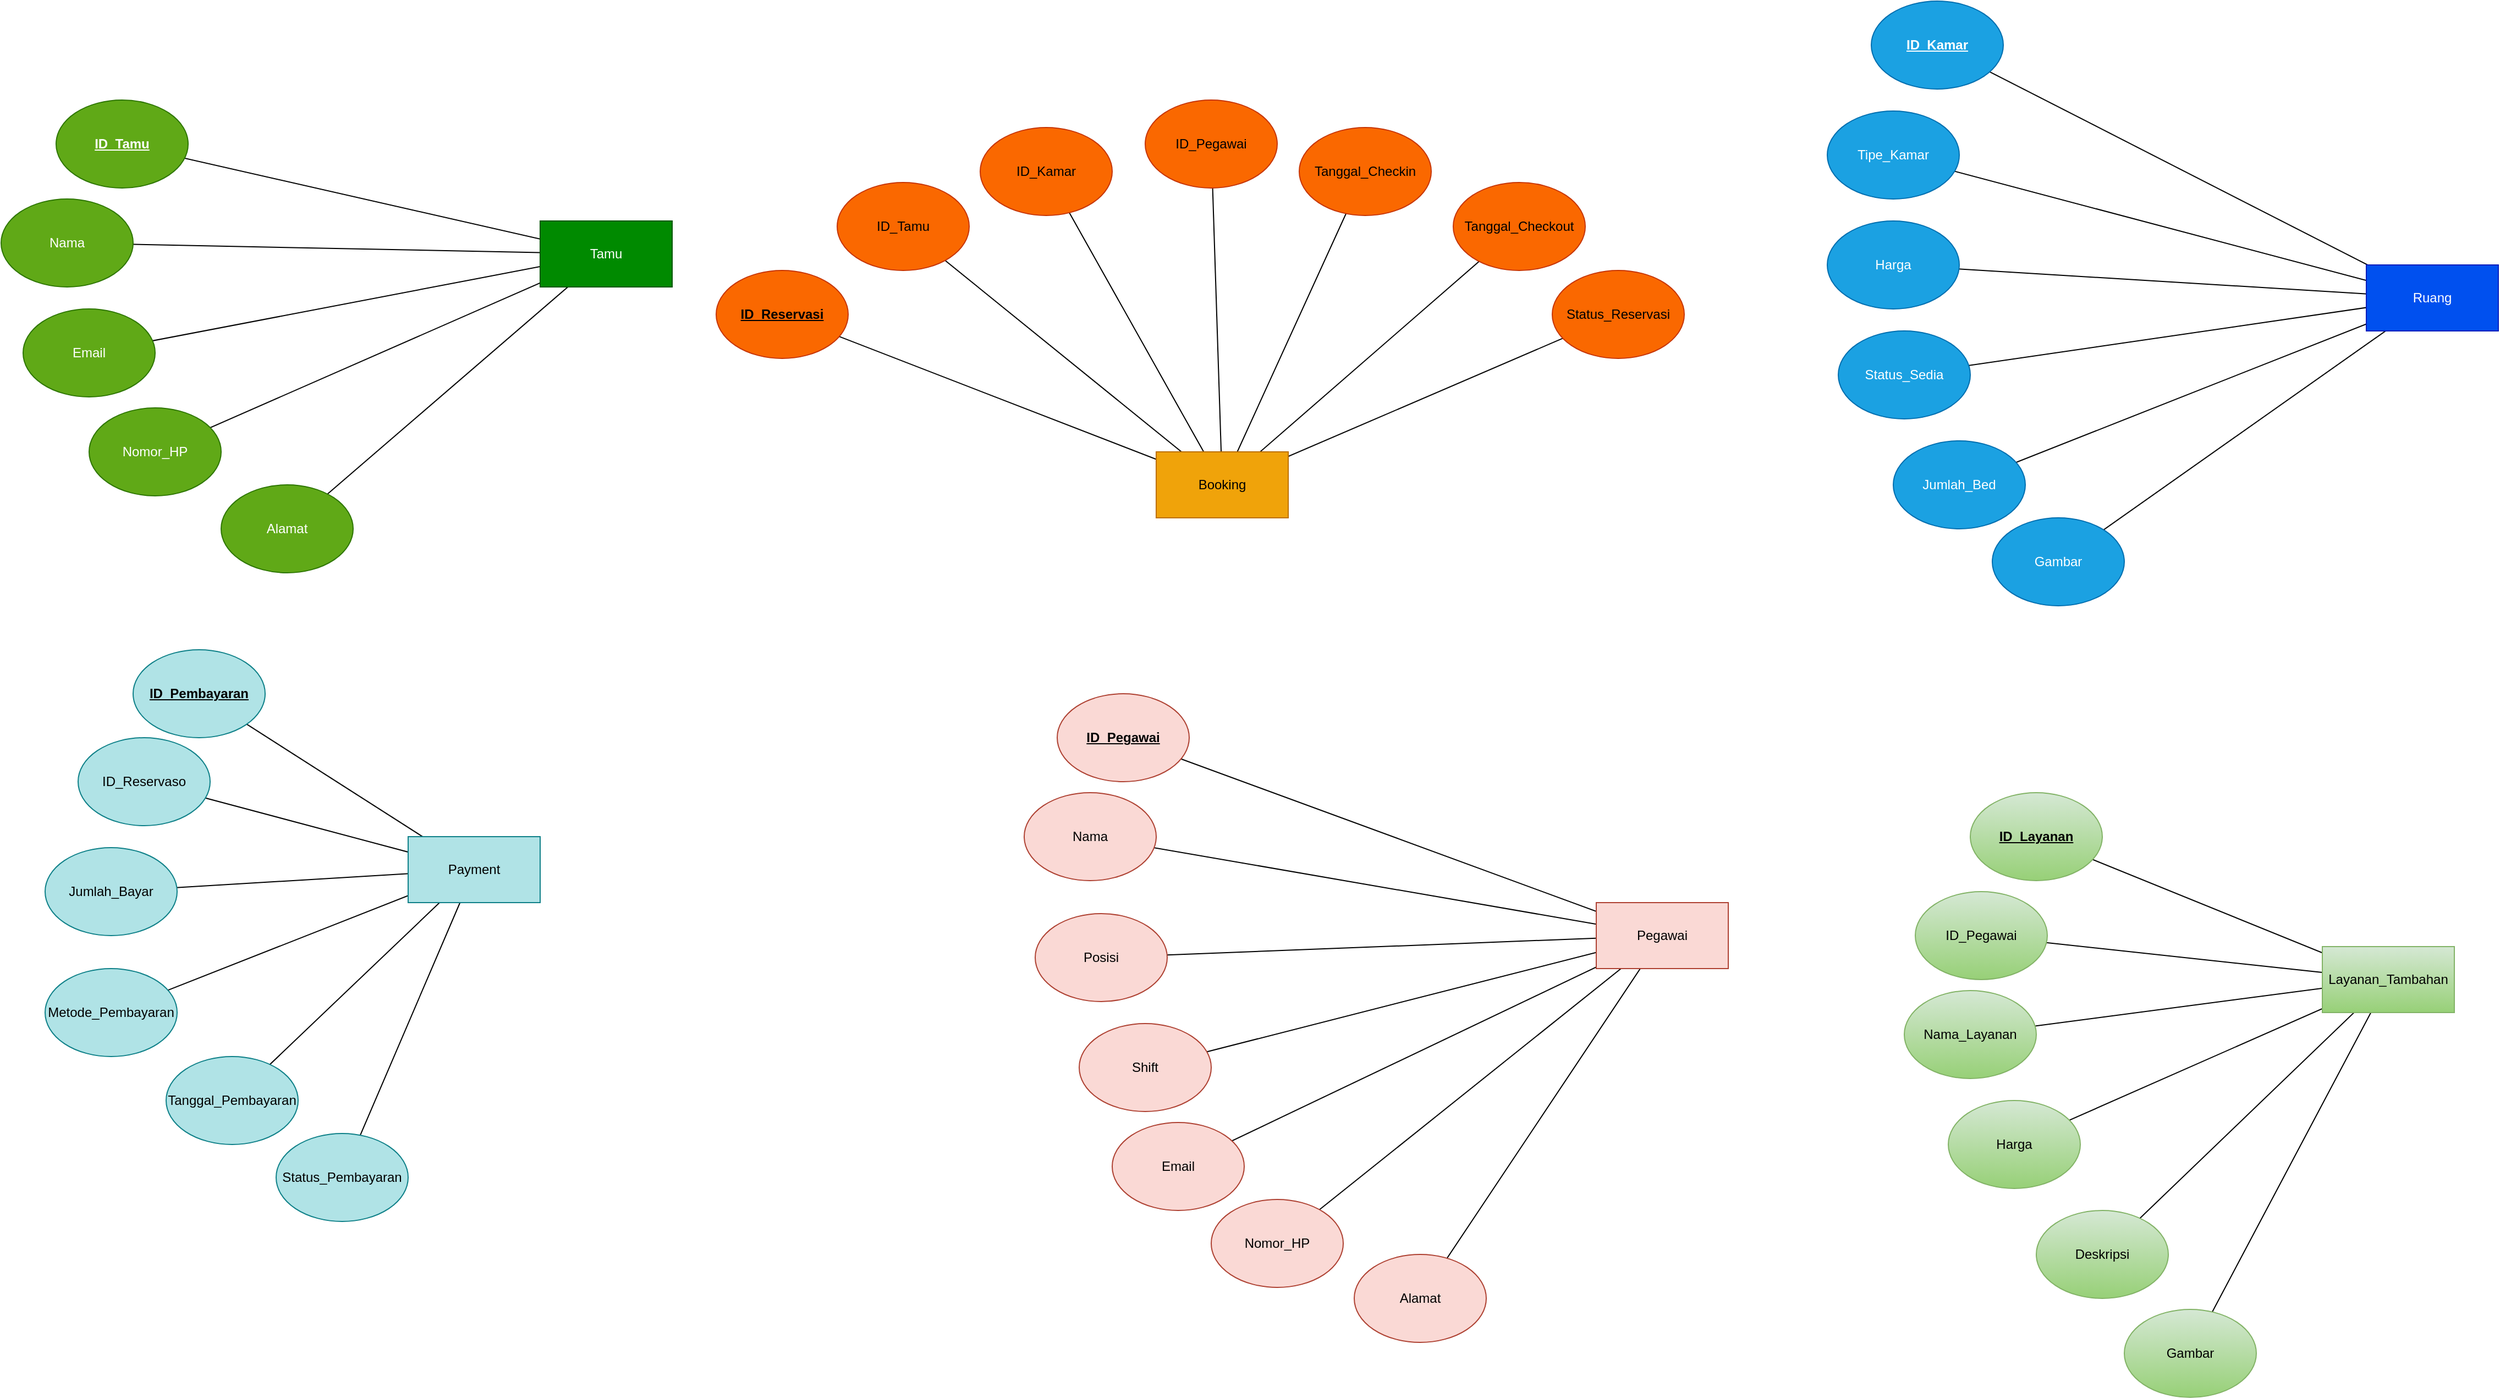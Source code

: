 <mxfile version="26.2.13">
  <diagram name="Page-1" id="5b6cXbMIFhht2GzxUnYm">
    <mxGraphModel dx="1916" dy="1746" grid="1" gridSize="10" guides="1" tooltips="1" connect="1" arrows="1" fold="1" page="1" pageScale="1" pageWidth="850" pageHeight="1100" math="0" shadow="0">
      <root>
        <mxCell id="0" />
        <mxCell id="1" parent="0" />
        <mxCell id="e2a9GpqA6ZSLNUHN16Bm-6" value="" style="endArrow=none;html=1;rounded=0;entryX=0.5;entryY=0.5;entryDx=0;entryDy=0;entryPerimeter=0;exitX=0.5;exitY=0.5;exitDx=0;exitDy=0;exitPerimeter=0;" edge="1" parent="1" source="p-pOgN2rcpTyZTC6pipD-15" target="e2a9GpqA6ZSLNUHN16Bm-5">
          <mxGeometry width="50" height="50" relative="1" as="geometry">
            <mxPoint x="1550" y="790" as="sourcePoint" />
            <mxPoint x="1600" y="740" as="targetPoint" />
          </mxGeometry>
        </mxCell>
        <mxCell id="e2a9GpqA6ZSLNUHN16Bm-2" value="" style="endArrow=none;html=1;rounded=0;entryX=0.5;entryY=0.5;entryDx=0;entryDy=0;entryPerimeter=0;exitX=0.5;exitY=0.5;exitDx=0;exitDy=0;exitPerimeter=0;" edge="1" parent="1" source="p-pOgN2rcpTyZTC6pipD-13" target="e2a9GpqA6ZSLNUHN16Bm-1">
          <mxGeometry width="50" height="50" relative="1" as="geometry">
            <mxPoint x="850" y="90" as="sourcePoint" />
            <mxPoint x="900" y="40" as="targetPoint" />
          </mxGeometry>
        </mxCell>
        <mxCell id="p-pOgN2rcpTyZTC6pipD-81" value="" style="endArrow=none;html=1;rounded=0;exitX=0.5;exitY=0.5;exitDx=0;exitDy=0;exitPerimeter=0;entryX=0.5;entryY=0.5;entryDx=0;entryDy=0;entryPerimeter=0;" parent="1" source="p-pOgN2rcpTyZTC6pipD-80" target="p-pOgN2rcpTyZTC6pipD-15" edge="1">
          <mxGeometry width="50" height="50" relative="1" as="geometry">
            <mxPoint x="1530" y="860" as="sourcePoint" />
            <mxPoint x="1580" y="810" as="targetPoint" />
          </mxGeometry>
        </mxCell>
        <mxCell id="p-pOgN2rcpTyZTC6pipD-82" value="" style="endArrow=none;html=1;rounded=0;entryX=0.5;entryY=0.5;entryDx=0;entryDy=0;entryPerimeter=0;exitX=0.5;exitY=0.5;exitDx=0;exitDy=0;exitPerimeter=0;" parent="1" source="p-pOgN2rcpTyZTC6pipD-15" target="p-pOgN2rcpTyZTC6pipD-79" edge="1">
          <mxGeometry width="50" height="50" relative="1" as="geometry">
            <mxPoint x="1530" y="860" as="sourcePoint" />
            <mxPoint x="1580" y="810" as="targetPoint" />
          </mxGeometry>
        </mxCell>
        <mxCell id="p-pOgN2rcpTyZTC6pipD-83" value="" style="endArrow=none;html=1;rounded=0;entryX=0.5;entryY=0.5;entryDx=0;entryDy=0;entryPerimeter=0;exitX=0.5;exitY=0.5;exitDx=0;exitDy=0;exitPerimeter=0;" parent="1" source="p-pOgN2rcpTyZTC6pipD-15" target="p-pOgN2rcpTyZTC6pipD-78" edge="1">
          <mxGeometry width="50" height="50" relative="1" as="geometry">
            <mxPoint x="1530" y="860" as="sourcePoint" />
            <mxPoint x="1580" y="810" as="targetPoint" />
          </mxGeometry>
        </mxCell>
        <mxCell id="p-pOgN2rcpTyZTC6pipD-84" value="" style="endArrow=none;html=1;rounded=0;entryX=0.5;entryY=0.5;entryDx=0;entryDy=0;entryPerimeter=0;exitX=0.5;exitY=0.5;exitDx=0;exitDy=0;exitPerimeter=0;" parent="1" source="p-pOgN2rcpTyZTC6pipD-15" target="p-pOgN2rcpTyZTC6pipD-77" edge="1">
          <mxGeometry width="50" height="50" relative="1" as="geometry">
            <mxPoint x="1530" y="860" as="sourcePoint" />
            <mxPoint x="1580" y="810" as="targetPoint" />
          </mxGeometry>
        </mxCell>
        <mxCell id="p-pOgN2rcpTyZTC6pipD-85" value="" style="endArrow=none;html=1;rounded=0;entryX=0.5;entryY=0.5;entryDx=0;entryDy=0;entryPerimeter=0;exitX=0.5;exitY=0.5;exitDx=0;exitDy=0;exitPerimeter=0;" parent="1" source="p-pOgN2rcpTyZTC6pipD-15" target="p-pOgN2rcpTyZTC6pipD-76" edge="1">
          <mxGeometry width="50" height="50" relative="1" as="geometry">
            <mxPoint x="1530" y="860" as="sourcePoint" />
            <mxPoint x="1580" y="810" as="targetPoint" />
          </mxGeometry>
        </mxCell>
        <mxCell id="p-pOgN2rcpTyZTC6pipD-69" value="" style="endArrow=none;html=1;rounded=0;exitX=0.5;exitY=0.5;exitDx=0;exitDy=0;exitPerimeter=0;entryX=0.5;entryY=0.5;entryDx=0;entryDy=0;entryPerimeter=0;" parent="1" source="p-pOgN2rcpTyZTC6pipD-68" target="p-pOgN2rcpTyZTC6pipD-60" edge="1">
          <mxGeometry width="50" height="50" relative="1" as="geometry">
            <mxPoint x="880" y="730" as="sourcePoint" />
            <mxPoint x="930" y="680" as="targetPoint" />
          </mxGeometry>
        </mxCell>
        <mxCell id="p-pOgN2rcpTyZTC6pipD-70" value="" style="endArrow=none;html=1;rounded=0;entryX=0.5;entryY=0.5;entryDx=0;entryDy=0;entryPerimeter=0;exitX=0.5;exitY=0.5;exitDx=0;exitDy=0;exitPerimeter=0;" parent="1" source="p-pOgN2rcpTyZTC6pipD-67" target="p-pOgN2rcpTyZTC6pipD-60" edge="1">
          <mxGeometry width="50" height="50" relative="1" as="geometry">
            <mxPoint x="880" y="730" as="sourcePoint" />
            <mxPoint x="930" y="680" as="targetPoint" />
          </mxGeometry>
        </mxCell>
        <mxCell id="p-pOgN2rcpTyZTC6pipD-71" value="" style="endArrow=none;html=1;rounded=0;exitX=0.5;exitY=0.5;exitDx=0;exitDy=0;exitPerimeter=0;entryX=0.5;entryY=0.5;entryDx=0;entryDy=0;entryPerimeter=0;" parent="1" source="p-pOgN2rcpTyZTC6pipD-66" target="p-pOgN2rcpTyZTC6pipD-60" edge="1">
          <mxGeometry width="50" height="50" relative="1" as="geometry">
            <mxPoint x="880" y="730" as="sourcePoint" />
            <mxPoint x="930" y="680" as="targetPoint" />
          </mxGeometry>
        </mxCell>
        <mxCell id="p-pOgN2rcpTyZTC6pipD-72" value="" style="endArrow=none;html=1;rounded=0;entryX=0.5;entryY=0.5;entryDx=0;entryDy=0;entryPerimeter=0;exitX=0.5;exitY=0.5;exitDx=0;exitDy=0;exitPerimeter=0;" parent="1" source="p-pOgN2rcpTyZTC6pipD-65" target="p-pOgN2rcpTyZTC6pipD-60" edge="1">
          <mxGeometry width="50" height="50" relative="1" as="geometry">
            <mxPoint x="880" y="730" as="sourcePoint" />
            <mxPoint x="930" y="680" as="targetPoint" />
          </mxGeometry>
        </mxCell>
        <mxCell id="p-pOgN2rcpTyZTC6pipD-73" value="" style="endArrow=none;html=1;rounded=0;entryX=0.5;entryY=0.5;entryDx=0;entryDy=0;entryPerimeter=0;exitX=0.5;exitY=0.5;exitDx=0;exitDy=0;exitPerimeter=0;" parent="1" source="p-pOgN2rcpTyZTC6pipD-64" target="p-pOgN2rcpTyZTC6pipD-60" edge="1">
          <mxGeometry width="50" height="50" relative="1" as="geometry">
            <mxPoint x="880" y="730" as="sourcePoint" />
            <mxPoint x="930" y="680" as="targetPoint" />
          </mxGeometry>
        </mxCell>
        <mxCell id="p-pOgN2rcpTyZTC6pipD-74" value="" style="endArrow=none;html=1;rounded=0;entryX=0.5;entryY=0.5;entryDx=0;entryDy=0;entryPerimeter=0;exitX=0.5;exitY=0.5;exitDx=0;exitDy=0;exitPerimeter=0;" parent="1" source="p-pOgN2rcpTyZTC6pipD-63" target="p-pOgN2rcpTyZTC6pipD-60" edge="1">
          <mxGeometry width="50" height="50" relative="1" as="geometry">
            <mxPoint x="880" y="730" as="sourcePoint" />
            <mxPoint x="930" y="680" as="targetPoint" />
          </mxGeometry>
        </mxCell>
        <mxCell id="p-pOgN2rcpTyZTC6pipD-75" value="" style="endArrow=none;html=1;rounded=0;entryX=0.5;entryY=0.5;entryDx=0;entryDy=0;entryPerimeter=0;exitX=0.5;exitY=0.5;exitDx=0;exitDy=0;exitPerimeter=0;" parent="1" source="p-pOgN2rcpTyZTC6pipD-60" target="p-pOgN2rcpTyZTC6pipD-61" edge="1">
          <mxGeometry width="50" height="50" relative="1" as="geometry">
            <mxPoint x="880" y="730" as="sourcePoint" />
            <mxPoint x="930" y="680" as="targetPoint" />
          </mxGeometry>
        </mxCell>
        <mxCell id="p-pOgN2rcpTyZTC6pipD-54" value="" style="endArrow=none;html=1;rounded=0;entryX=0.5;entryY=0.5;entryDx=0;entryDy=0;entryPerimeter=0;exitX=0.5;exitY=0.5;exitDx=0;exitDy=0;exitPerimeter=0;" parent="1" source="p-pOgN2rcpTyZTC6pipD-53" target="p-pOgN2rcpTyZTC6pipD-14" edge="1">
          <mxGeometry width="50" height="50" relative="1" as="geometry">
            <mxPoint x="310" y="650" as="sourcePoint" />
            <mxPoint x="220" y="730" as="targetPoint" />
          </mxGeometry>
        </mxCell>
        <mxCell id="p-pOgN2rcpTyZTC6pipD-55" value="" style="endArrow=none;html=1;rounded=0;entryX=0.5;entryY=0.5;entryDx=0;entryDy=0;entryPerimeter=0;exitX=0.5;exitY=0.5;exitDx=0;exitDy=0;exitPerimeter=0;" parent="1" source="p-pOgN2rcpTyZTC6pipD-52" target="p-pOgN2rcpTyZTC6pipD-14" edge="1">
          <mxGeometry width="50" height="50" relative="1" as="geometry">
            <mxPoint x="310" y="650" as="sourcePoint" />
            <mxPoint x="360" y="600" as="targetPoint" />
          </mxGeometry>
        </mxCell>
        <mxCell id="p-pOgN2rcpTyZTC6pipD-56" value="" style="endArrow=none;html=1;rounded=0;exitX=0.5;exitY=0.5;exitDx=0;exitDy=0;exitPerimeter=0;entryX=0.5;entryY=0.5;entryDx=0;entryDy=0;entryPerimeter=0;" parent="1" source="p-pOgN2rcpTyZTC6pipD-51" target="p-pOgN2rcpTyZTC6pipD-14" edge="1">
          <mxGeometry width="50" height="50" relative="1" as="geometry">
            <mxPoint x="310" y="650" as="sourcePoint" />
            <mxPoint x="220" y="720" as="targetPoint" />
          </mxGeometry>
        </mxCell>
        <mxCell id="p-pOgN2rcpTyZTC6pipD-57" value="" style="endArrow=none;html=1;rounded=0;entryX=0.5;entryY=0.5;entryDx=0;entryDy=0;entryPerimeter=0;exitX=0.5;exitY=0.5;exitDx=0;exitDy=0;exitPerimeter=0;" parent="1" source="p-pOgN2rcpTyZTC6pipD-14" target="p-pOgN2rcpTyZTC6pipD-50" edge="1">
          <mxGeometry width="50" height="50" relative="1" as="geometry">
            <mxPoint x="210" y="730" as="sourcePoint" />
            <mxPoint x="360" y="600" as="targetPoint" />
          </mxGeometry>
        </mxCell>
        <mxCell id="p-pOgN2rcpTyZTC6pipD-58" value="" style="endArrow=none;html=1;rounded=0;entryX=0.5;entryY=0.5;entryDx=0;entryDy=0;entryPerimeter=0;exitX=0.5;exitY=0.5;exitDx=0;exitDy=0;exitPerimeter=0;" parent="1" source="p-pOgN2rcpTyZTC6pipD-14" target="p-pOgN2rcpTyZTC6pipD-49" edge="1">
          <mxGeometry width="50" height="50" relative="1" as="geometry">
            <mxPoint x="310" y="650" as="sourcePoint" />
            <mxPoint x="360" y="600" as="targetPoint" />
          </mxGeometry>
        </mxCell>
        <mxCell id="p-pOgN2rcpTyZTC6pipD-59" value="" style="endArrow=none;html=1;rounded=0;entryX=0.5;entryY=0.5;entryDx=0;entryDy=0;entryPerimeter=0;exitX=0.5;exitY=0.5;exitDx=0;exitDy=0;exitPerimeter=0;" parent="1" source="p-pOgN2rcpTyZTC6pipD-14" target="p-pOgN2rcpTyZTC6pipD-48" edge="1">
          <mxGeometry width="50" height="50" relative="1" as="geometry">
            <mxPoint x="310" y="650" as="sourcePoint" />
            <mxPoint x="360" y="600" as="targetPoint" />
          </mxGeometry>
        </mxCell>
        <mxCell id="p-pOgN2rcpTyZTC6pipD-42" value="" style="endArrow=none;html=1;rounded=0;exitX=0.5;exitY=0.5;exitDx=0;exitDy=0;exitPerimeter=0;entryX=0.5;entryY=0.5;entryDx=0;entryDy=0;entryPerimeter=0;" parent="1" source="p-pOgN2rcpTyZTC6pipD-41" target="p-pOgN2rcpTyZTC6pipD-13" edge="1">
          <mxGeometry width="50" height="50" relative="1" as="geometry">
            <mxPoint x="450" y="70" as="sourcePoint" />
            <mxPoint x="500" y="20" as="targetPoint" />
          </mxGeometry>
        </mxCell>
        <mxCell id="p-pOgN2rcpTyZTC6pipD-43" value="" style="endArrow=none;html=1;rounded=0;exitX=0.5;exitY=0.5;exitDx=0;exitDy=0;exitPerimeter=0;entryX=0.5;entryY=0.5;entryDx=0;entryDy=0;entryPerimeter=0;" parent="1" source="p-pOgN2rcpTyZTC6pipD-40" target="p-pOgN2rcpTyZTC6pipD-13" edge="1">
          <mxGeometry width="50" height="50" relative="1" as="geometry">
            <mxPoint x="450" y="70" as="sourcePoint" />
            <mxPoint x="500" y="20" as="targetPoint" />
          </mxGeometry>
        </mxCell>
        <mxCell id="p-pOgN2rcpTyZTC6pipD-44" value="" style="endArrow=none;html=1;rounded=0;exitX=0.5;exitY=0.5;exitDx=0;exitDy=0;exitPerimeter=0;entryX=0.5;entryY=0.5;entryDx=0;entryDy=0;entryPerimeter=0;" parent="1" source="p-pOgN2rcpTyZTC6pipD-39" target="p-pOgN2rcpTyZTC6pipD-13" edge="1">
          <mxGeometry width="50" height="50" relative="1" as="geometry">
            <mxPoint x="450" y="70" as="sourcePoint" />
            <mxPoint x="500" y="20" as="targetPoint" />
          </mxGeometry>
        </mxCell>
        <mxCell id="p-pOgN2rcpTyZTC6pipD-45" value="" style="endArrow=none;html=1;rounded=0;exitX=0.5;exitY=0.5;exitDx=0;exitDy=0;exitPerimeter=0;entryX=0.5;entryY=0.5;entryDx=0;entryDy=0;entryPerimeter=0;" parent="1" source="p-pOgN2rcpTyZTC6pipD-38" target="p-pOgN2rcpTyZTC6pipD-13" edge="1">
          <mxGeometry width="50" height="50" relative="1" as="geometry">
            <mxPoint x="450" y="70" as="sourcePoint" />
            <mxPoint x="500" y="20" as="targetPoint" />
          </mxGeometry>
        </mxCell>
        <mxCell id="p-pOgN2rcpTyZTC6pipD-46" value="" style="endArrow=none;html=1;rounded=0;entryX=0.5;entryY=0.5;entryDx=0;entryDy=0;entryPerimeter=0;exitX=0.5;exitY=0.5;exitDx=0;exitDy=0;exitPerimeter=0;" parent="1" source="p-pOgN2rcpTyZTC6pipD-13" target="p-pOgN2rcpTyZTC6pipD-37" edge="1">
          <mxGeometry width="50" height="50" relative="1" as="geometry">
            <mxPoint x="450" y="70" as="sourcePoint" />
            <mxPoint x="500" y="20" as="targetPoint" />
          </mxGeometry>
        </mxCell>
        <mxCell id="p-pOgN2rcpTyZTC6pipD-47" value="" style="endArrow=none;html=1;rounded=0;entryX=0.5;entryY=0.5;entryDx=0;entryDy=0;entryPerimeter=0;exitX=0.5;exitY=0.5;exitDx=0;exitDy=0;exitPerimeter=0;" parent="1" source="p-pOgN2rcpTyZTC6pipD-13" target="p-pOgN2rcpTyZTC6pipD-36" edge="1">
          <mxGeometry width="50" height="50" relative="1" as="geometry">
            <mxPoint x="450" y="70" as="sourcePoint" />
            <mxPoint x="500" y="20" as="targetPoint" />
          </mxGeometry>
        </mxCell>
        <mxCell id="p-pOgN2rcpTyZTC6pipD-30" value="" style="endArrow=none;html=1;rounded=0;exitX=0.5;exitY=0.5;exitDx=0;exitDy=0;exitPerimeter=0;entryX=0.5;entryY=0.5;entryDx=0;entryDy=0;entryPerimeter=0;" parent="1" source="p-pOgN2rcpTyZTC6pipD-24" target="p-pOgN2rcpTyZTC6pipD-12" edge="1">
          <mxGeometry width="50" height="50" relative="1" as="geometry">
            <mxPoint x="1800" y="170" as="sourcePoint" />
            <mxPoint x="1850" y="120" as="targetPoint" />
          </mxGeometry>
        </mxCell>
        <mxCell id="p-pOgN2rcpTyZTC6pipD-31" value="" style="endArrow=none;html=1;rounded=0;exitX=0.5;exitY=0.5;exitDx=0;exitDy=0;exitPerimeter=0;entryX=0.5;entryY=0.5;entryDx=0;entryDy=0;entryPerimeter=0;" parent="1" source="p-pOgN2rcpTyZTC6pipD-27" target="p-pOgN2rcpTyZTC6pipD-12" edge="1">
          <mxGeometry width="50" height="50" relative="1" as="geometry">
            <mxPoint x="1800" y="270" as="sourcePoint" />
            <mxPoint x="1850" y="220" as="targetPoint" />
          </mxGeometry>
        </mxCell>
        <mxCell id="p-pOgN2rcpTyZTC6pipD-32" value="" style="endArrow=none;html=1;rounded=0;exitX=0.5;exitY=0.5;exitDx=0;exitDy=0;exitPerimeter=0;entryX=0.5;entryY=0.5;entryDx=0;entryDy=0;entryPerimeter=0;" parent="1" source="p-pOgN2rcpTyZTC6pipD-26" target="p-pOgN2rcpTyZTC6pipD-12" edge="1">
          <mxGeometry width="50" height="50" relative="1" as="geometry">
            <mxPoint x="1810" y="280" as="sourcePoint" />
            <mxPoint x="1860" y="230" as="targetPoint" />
          </mxGeometry>
        </mxCell>
        <mxCell id="p-pOgN2rcpTyZTC6pipD-33" value="" style="endArrow=none;html=1;rounded=0;exitX=0.5;exitY=0.5;exitDx=0;exitDy=0;exitPerimeter=0;entryX=0.5;entryY=0.5;entryDx=0;entryDy=0;entryPerimeter=0;" parent="1" source="p-pOgN2rcpTyZTC6pipD-28" target="p-pOgN2rcpTyZTC6pipD-12" edge="1">
          <mxGeometry width="50" height="50" relative="1" as="geometry">
            <mxPoint x="1820" y="290" as="sourcePoint" />
            <mxPoint x="1870" y="240" as="targetPoint" />
          </mxGeometry>
        </mxCell>
        <mxCell id="p-pOgN2rcpTyZTC6pipD-34" value="" style="endArrow=none;html=1;rounded=0;exitX=0.5;exitY=0.5;exitDx=0;exitDy=0;exitPerimeter=0;entryX=0.5;entryY=0.5;entryDx=0;entryDy=0;entryPerimeter=0;" parent="1" source="p-pOgN2rcpTyZTC6pipD-29" target="p-pOgN2rcpTyZTC6pipD-12" edge="1">
          <mxGeometry width="50" height="50" relative="1" as="geometry">
            <mxPoint x="1830" y="300" as="sourcePoint" />
            <mxPoint x="1880" y="250" as="targetPoint" />
          </mxGeometry>
        </mxCell>
        <mxCell id="p-pOgN2rcpTyZTC6pipD-35" value="" style="endArrow=none;html=1;rounded=0;exitX=0.5;exitY=0.5;exitDx=0;exitDy=0;exitPerimeter=0;entryX=0.5;entryY=0.5;entryDx=0;entryDy=0;entryPerimeter=0;" parent="1" source="p-pOgN2rcpTyZTC6pipD-25" target="p-pOgN2rcpTyZTC6pipD-12" edge="1">
          <mxGeometry width="50" height="50" relative="1" as="geometry">
            <mxPoint x="1840" y="310" as="sourcePoint" />
            <mxPoint x="1890" y="260" as="targetPoint" />
          </mxGeometry>
        </mxCell>
        <mxCell id="p-pOgN2rcpTyZTC6pipD-20" value="" style="endArrow=none;html=1;rounded=0;exitX=0.5;exitY=0.5;exitDx=0;exitDy=0;exitPerimeter=0;entryX=0.5;entryY=0.5;entryDx=0;entryDy=0;entryPerimeter=0;" parent="1" source="p-pOgN2rcpTyZTC6pipD-16" target="p-pOgN2rcpTyZTC6pipD-4" edge="1">
          <mxGeometry width="50" height="50" relative="1" as="geometry">
            <mxPoint x="110" y="250" as="sourcePoint" />
            <mxPoint x="110" y="80" as="targetPoint" />
          </mxGeometry>
        </mxCell>
        <mxCell id="p-pOgN2rcpTyZTC6pipD-21" value="" style="endArrow=none;html=1;rounded=0;exitX=0.5;exitY=0.5;exitDx=0;exitDy=0;exitPerimeter=0;entryX=0.5;entryY=0.5;entryDx=0;entryDy=0;entryPerimeter=0;" parent="1" source="p-pOgN2rcpTyZTC6pipD-17" target="p-pOgN2rcpTyZTC6pipD-4" edge="1">
          <mxGeometry width="50" height="50" relative="1" as="geometry">
            <mxPoint x="250" y="250" as="sourcePoint" />
            <mxPoint x="120" y="80" as="targetPoint" />
          </mxGeometry>
        </mxCell>
        <mxCell id="p-pOgN2rcpTyZTC6pipD-22" value="" style="endArrow=none;html=1;rounded=0;exitX=0.5;exitY=0.5;exitDx=0;exitDy=0;exitPerimeter=0;entryX=0.5;entryY=0.5;entryDx=0;entryDy=0;entryPerimeter=0;" parent="1" source="p-pOgN2rcpTyZTC6pipD-18" target="p-pOgN2rcpTyZTC6pipD-4" edge="1">
          <mxGeometry width="50" height="50" relative="1" as="geometry">
            <mxPoint x="390" y="260" as="sourcePoint" />
            <mxPoint x="110" y="80" as="targetPoint" />
          </mxGeometry>
        </mxCell>
        <mxCell id="p-pOgN2rcpTyZTC6pipD-23" value="" style="endArrow=none;html=1;rounded=0;exitX=0.5;exitY=0.5;exitDx=0;exitDy=0;exitPerimeter=0;entryX=0.5;entryY=0.5;entryDx=0;entryDy=0;entryPerimeter=0;" parent="1" source="p-pOgN2rcpTyZTC6pipD-19" target="p-pOgN2rcpTyZTC6pipD-4" edge="1">
          <mxGeometry width="50" height="50" relative="1" as="geometry">
            <mxPoint x="520" y="250" as="sourcePoint" />
            <mxPoint x="110" y="80" as="targetPoint" />
          </mxGeometry>
        </mxCell>
        <mxCell id="p-pOgN2rcpTyZTC6pipD-10" value="" style="endArrow=none;html=1;rounded=0;exitX=0.5;exitY=0.5;exitDx=0;exitDy=0;exitPerimeter=0;entryX=0.5;entryY=0.5;entryDx=0;entryDy=0;entryPerimeter=0;" parent="1" source="p-pOgN2rcpTyZTC6pipD-8" target="p-pOgN2rcpTyZTC6pipD-4" edge="1">
          <mxGeometry width="50" height="50" relative="1" as="geometry">
            <mxPoint x="340" y="330" as="sourcePoint" />
            <mxPoint x="390" y="280" as="targetPoint" />
          </mxGeometry>
        </mxCell>
        <mxCell id="p-pOgN2rcpTyZTC6pipD-4" value="Tamu" style="rounded=0;whiteSpace=wrap;html=1;points=[[0.5,0.5,0,0,0]];fillColor=#008a00;fontColor=#ffffff;strokeColor=#005700;" parent="1" vertex="1">
          <mxGeometry x="290" y="20" width="120" height="60" as="geometry" />
        </mxCell>
        <mxCell id="p-pOgN2rcpTyZTC6pipD-8" value="&lt;b&gt;&lt;u&gt;ID_Tamu&lt;/u&gt;&lt;/b&gt;" style="ellipse;whiteSpace=wrap;html=1;points=[[0.5,0.5,0,0,0]];fillColor=#60a917;fontColor=#ffffff;strokeColor=#2D7600;" parent="1" vertex="1">
          <mxGeometry x="-150" y="-90" width="120" height="80" as="geometry" />
        </mxCell>
        <mxCell id="p-pOgN2rcpTyZTC6pipD-12" value="Ruang" style="rounded=0;whiteSpace=wrap;html=1;points=[[0.5,0.5,0,0,0]];fillColor=#0050ef;fontColor=#ffffff;strokeColor=#001DBC;" parent="1" vertex="1">
          <mxGeometry x="1950" y="60" width="120" height="60" as="geometry" />
        </mxCell>
        <mxCell id="p-pOgN2rcpTyZTC6pipD-13" value="Booking" style="rounded=0;whiteSpace=wrap;html=1;points=[[0.5,0.5,0,0,0]];fillColor=#f0a30a;fontColor=#000000;strokeColor=#BD7000;" parent="1" vertex="1">
          <mxGeometry x="850" y="230" width="120" height="60" as="geometry" />
        </mxCell>
        <mxCell id="p-pOgN2rcpTyZTC6pipD-14" value="Payment" style="rounded=0;whiteSpace=wrap;html=1;points=[[0.5,0.5,0,0,0]];fillColor=#b0e3e6;strokeColor=#0e8088;" parent="1" vertex="1">
          <mxGeometry x="170" y="580" width="120" height="60" as="geometry" />
        </mxCell>
        <mxCell id="p-pOgN2rcpTyZTC6pipD-15" value="Layanan_Tambahan" style="rounded=0;whiteSpace=wrap;html=1;points=[[0.5,0.5,0,0,0]];fillColor=#d5e8d4;gradientColor=#97d077;strokeColor=#82b366;" parent="1" vertex="1">
          <mxGeometry x="1910" y="680" width="120" height="60" as="geometry" />
        </mxCell>
        <mxCell id="p-pOgN2rcpTyZTC6pipD-16" value="Nama" style="ellipse;whiteSpace=wrap;html=1;points=[[0.5,0.5,0,0,0]];fillColor=#60a917;fontColor=#ffffff;strokeColor=#2D7600;" parent="1" vertex="1">
          <mxGeometry x="-200" width="120" height="80" as="geometry" />
        </mxCell>
        <mxCell id="p-pOgN2rcpTyZTC6pipD-17" value="Email" style="ellipse;whiteSpace=wrap;html=1;points=[[0.5,0.5,0,0,0]];fillColor=#60a917;fontColor=#ffffff;strokeColor=#2D7600;" parent="1" vertex="1">
          <mxGeometry x="-180" y="100" width="120" height="80" as="geometry" />
        </mxCell>
        <mxCell id="p-pOgN2rcpTyZTC6pipD-18" value="Nomor_HP" style="ellipse;whiteSpace=wrap;html=1;points=[[0.5,0.5,0,0,0]];fillColor=#60a917;fontColor=#ffffff;strokeColor=#2D7600;" parent="1" vertex="1">
          <mxGeometry x="-120" y="190" width="120" height="80" as="geometry" />
        </mxCell>
        <mxCell id="p-pOgN2rcpTyZTC6pipD-19" value="Alamat" style="ellipse;whiteSpace=wrap;html=1;points=[[0.5,0.5,0,0,0]];fillColor=#60a917;fontColor=#ffffff;strokeColor=#2D7600;" parent="1" vertex="1">
          <mxGeometry y="260" width="120" height="80" as="geometry" />
        </mxCell>
        <mxCell id="p-pOgN2rcpTyZTC6pipD-24" value="&lt;b&gt;&lt;u&gt;ID_Kamar&lt;/u&gt;&lt;/b&gt;" style="ellipse;whiteSpace=wrap;html=1;points=[[0.5,0.5,0,0,0]];fillColor=#1ba1e2;fontColor=#ffffff;strokeColor=#006EAF;" parent="1" vertex="1">
          <mxGeometry x="1500" y="-180" width="120" height="80" as="geometry" />
        </mxCell>
        <mxCell id="p-pOgN2rcpTyZTC6pipD-25" value="Tipe_Kamar" style="ellipse;whiteSpace=wrap;html=1;points=[[0.5,0.5,0,0,0]];fillColor=#1ba1e2;fontColor=#ffffff;strokeColor=#006EAF;" parent="1" vertex="1">
          <mxGeometry x="1460" y="-80" width="120" height="80" as="geometry" />
        </mxCell>
        <mxCell id="p-pOgN2rcpTyZTC6pipD-26" value="Harga" style="ellipse;whiteSpace=wrap;html=1;points=[[0.5,0.5,0,0,0]];fillColor=#1ba1e2;fontColor=#ffffff;strokeColor=#006EAF;" parent="1" vertex="1">
          <mxGeometry x="1460" y="20" width="120" height="80" as="geometry" />
        </mxCell>
        <mxCell id="p-pOgN2rcpTyZTC6pipD-27" value="Status_Sedia" style="ellipse;whiteSpace=wrap;html=1;points=[[0.5,0.5,0,0,0]];fillColor=#1ba1e2;fontColor=#ffffff;strokeColor=#006EAF;" parent="1" vertex="1">
          <mxGeometry x="1470" y="120" width="120" height="80" as="geometry" />
        </mxCell>
        <mxCell id="p-pOgN2rcpTyZTC6pipD-28" value="Jumlah_Bed" style="ellipse;whiteSpace=wrap;html=1;points=[[0.5,0.5,0,0,0]];fillColor=#1ba1e2;fontColor=#ffffff;strokeColor=#006EAF;" parent="1" vertex="1">
          <mxGeometry x="1520" y="220" width="120" height="80" as="geometry" />
        </mxCell>
        <mxCell id="p-pOgN2rcpTyZTC6pipD-29" value="Gambar" style="ellipse;whiteSpace=wrap;html=1;points=[[0.5,0.5,0,0,0]];fillColor=#1ba1e2;fontColor=#ffffff;strokeColor=#006EAF;" parent="1" vertex="1">
          <mxGeometry x="1610" y="290" width="120" height="80" as="geometry" />
        </mxCell>
        <mxCell id="p-pOgN2rcpTyZTC6pipD-36" value="&lt;b&gt;&lt;u&gt;ID_Reservasi&lt;/u&gt;&lt;/b&gt;" style="ellipse;whiteSpace=wrap;html=1;points=[[0.5,0.5,0,0,0]];fillColor=#fa6800;strokeColor=#C73500;fontColor=#000000;" parent="1" vertex="1">
          <mxGeometry x="450" y="65" width="120" height="80" as="geometry" />
        </mxCell>
        <mxCell id="p-pOgN2rcpTyZTC6pipD-37" value="ID_Tamu" style="ellipse;whiteSpace=wrap;html=1;points=[[0.5,0.5,0,0,0]];fillColor=#fa6800;strokeColor=#C73500;fontColor=#000000;" parent="1" vertex="1">
          <mxGeometry x="560" y="-15" width="120" height="80" as="geometry" />
        </mxCell>
        <mxCell id="p-pOgN2rcpTyZTC6pipD-38" value="ID_Kamar" style="ellipse;whiteSpace=wrap;html=1;points=[[0.5,0.5,0,0,0]];fillColor=#fa6800;strokeColor=#C73500;fontColor=#000000;" parent="1" vertex="1">
          <mxGeometry x="690" y="-65" width="120" height="80" as="geometry" />
        </mxCell>
        <mxCell id="p-pOgN2rcpTyZTC6pipD-39" value="Tanggal_Checkin" style="ellipse;whiteSpace=wrap;html=1;points=[[0.5,0.5,0,0,0]];fillColor=#fa6800;strokeColor=#C73500;fontColor=#000000;" parent="1" vertex="1">
          <mxGeometry x="980" y="-65" width="120" height="80" as="geometry" />
        </mxCell>
        <mxCell id="p-pOgN2rcpTyZTC6pipD-40" value="Tanggal_Checkout" style="ellipse;whiteSpace=wrap;html=1;points=[[0.5,0.5,0,0,0]];fillColor=#fa6800;strokeColor=#C73500;fontColor=#000000;" parent="1" vertex="1">
          <mxGeometry x="1120" y="-15" width="120" height="80" as="geometry" />
        </mxCell>
        <mxCell id="p-pOgN2rcpTyZTC6pipD-41" value="Status_Reservasi" style="ellipse;whiteSpace=wrap;html=1;points=[[0.5,0.5,0,0,0]];fillColor=#fa6800;strokeColor=#C73500;fontColor=#000000;" parent="1" vertex="1">
          <mxGeometry x="1210" y="65" width="120" height="80" as="geometry" />
        </mxCell>
        <mxCell id="p-pOgN2rcpTyZTC6pipD-48" value="&lt;b&gt;&lt;u&gt;ID_Pembayaran&lt;/u&gt;&lt;/b&gt;" style="ellipse;whiteSpace=wrap;html=1;points=[[0.5,0.5,0,0,0]];fillColor=#b0e3e6;strokeColor=#0e8088;" parent="1" vertex="1">
          <mxGeometry x="-80" y="410" width="120" height="80" as="geometry" />
        </mxCell>
        <mxCell id="p-pOgN2rcpTyZTC6pipD-49" value="ID_Reservaso" style="ellipse;whiteSpace=wrap;html=1;points=[[0.5,0.5,0,0,0]];fillColor=#b0e3e6;strokeColor=#0e8088;" parent="1" vertex="1">
          <mxGeometry x="-130" y="490" width="120" height="80" as="geometry" />
        </mxCell>
        <mxCell id="p-pOgN2rcpTyZTC6pipD-50" value="Jumlah_Bayar" style="ellipse;whiteSpace=wrap;html=1;points=[[0.5,0.5,0,0,0]];fillColor=#b0e3e6;strokeColor=#0e8088;" parent="1" vertex="1">
          <mxGeometry x="-160" y="590" width="120" height="80" as="geometry" />
        </mxCell>
        <mxCell id="p-pOgN2rcpTyZTC6pipD-51" value="Metode_Pembayaran" style="ellipse;whiteSpace=wrap;html=1;points=[[0.5,0.5,0,0,0]];fillColor=#b0e3e6;strokeColor=#0e8088;" parent="1" vertex="1">
          <mxGeometry x="-160" y="700" width="120" height="80" as="geometry" />
        </mxCell>
        <mxCell id="p-pOgN2rcpTyZTC6pipD-52" value="Tanggal_Pembayaran" style="ellipse;whiteSpace=wrap;html=1;points=[[0.5,0.5,0,0,0]];fillColor=#b0e3e6;strokeColor=#0e8088;" parent="1" vertex="1">
          <mxGeometry x="-50" y="780" width="120" height="80" as="geometry" />
        </mxCell>
        <mxCell id="p-pOgN2rcpTyZTC6pipD-53" value="Status_Pembayaran" style="ellipse;whiteSpace=wrap;html=1;points=[[0.5,0.5,0,0,0]];fillColor=#b0e3e6;strokeColor=#0e8088;" parent="1" vertex="1">
          <mxGeometry x="50" y="850" width="120" height="80" as="geometry" />
        </mxCell>
        <mxCell id="p-pOgN2rcpTyZTC6pipD-60" value="Pegawai" style="rounded=0;whiteSpace=wrap;html=1;points=[[0.5,0.5,0,0,0]];fillColor=#fad9d5;strokeColor=#ae4132;" parent="1" vertex="1">
          <mxGeometry x="1250" y="640" width="120" height="60" as="geometry" />
        </mxCell>
        <mxCell id="p-pOgN2rcpTyZTC6pipD-61" value="&lt;b&gt;&lt;u&gt;ID_Pegawai&lt;/u&gt;&lt;/b&gt;" style="ellipse;whiteSpace=wrap;html=1;points=[[0.5,0.5,0,0,0]];fillColor=#fad9d5;strokeColor=#ae4132;" parent="1" vertex="1">
          <mxGeometry x="760" y="450" width="120" height="80" as="geometry" />
        </mxCell>
        <mxCell id="p-pOgN2rcpTyZTC6pipD-63" value="Nama" style="ellipse;whiteSpace=wrap;html=1;points=[[0.5,0.5,0,0,0]];fillColor=#fad9d5;strokeColor=#ae4132;" parent="1" vertex="1">
          <mxGeometry x="730" y="540" width="120" height="80" as="geometry" />
        </mxCell>
        <mxCell id="p-pOgN2rcpTyZTC6pipD-64" value="Posisi" style="ellipse;whiteSpace=wrap;html=1;points=[[0.5,0.5,0,0,0]];fillColor=#fad9d5;strokeColor=#ae4132;" parent="1" vertex="1">
          <mxGeometry x="740" y="650" width="120" height="80" as="geometry" />
        </mxCell>
        <mxCell id="p-pOgN2rcpTyZTC6pipD-65" value="Shift" style="ellipse;whiteSpace=wrap;html=1;points=[[0.5,0.5,0,0,0]];fillColor=#fad9d5;strokeColor=#ae4132;" parent="1" vertex="1">
          <mxGeometry x="780" y="750" width="120" height="80" as="geometry" />
        </mxCell>
        <mxCell id="p-pOgN2rcpTyZTC6pipD-66" value="Email" style="ellipse;whiteSpace=wrap;html=1;points=[[0.5,0.5,0,0,0]];fillColor=#fad9d5;strokeColor=#ae4132;" parent="1" vertex="1">
          <mxGeometry x="810" y="840" width="120" height="80" as="geometry" />
        </mxCell>
        <mxCell id="p-pOgN2rcpTyZTC6pipD-67" value="Nomor_HP" style="ellipse;whiteSpace=wrap;html=1;points=[[0.5,0.5,0,0,0]];fillColor=#fad9d5;strokeColor=#ae4132;" parent="1" vertex="1">
          <mxGeometry x="900" y="910" width="120" height="80" as="geometry" />
        </mxCell>
        <mxCell id="p-pOgN2rcpTyZTC6pipD-68" value="Alamat" style="ellipse;whiteSpace=wrap;html=1;points=[[0.5,0.5,0,0,0]];fillColor=#fad9d5;strokeColor=#ae4132;" parent="1" vertex="1">
          <mxGeometry x="1030" y="960" width="120" height="80" as="geometry" />
        </mxCell>
        <mxCell id="p-pOgN2rcpTyZTC6pipD-76" value="&lt;b&gt;&lt;u&gt;ID_Layanan&lt;/u&gt;&lt;/b&gt;" style="ellipse;whiteSpace=wrap;html=1;points=[[0.5,0.5,0,0,0]];fillColor=#d5e8d4;gradientColor=#97d077;strokeColor=#82b366;" parent="1" vertex="1">
          <mxGeometry x="1590" y="540" width="120" height="80" as="geometry" />
        </mxCell>
        <mxCell id="p-pOgN2rcpTyZTC6pipD-77" value="Nama_Layanan" style="ellipse;whiteSpace=wrap;html=1;points=[[0.5,0.5,0,0,0]];fillColor=#d5e8d4;gradientColor=#97d077;strokeColor=#82b366;" parent="1" vertex="1">
          <mxGeometry x="1530" y="720" width="120" height="80" as="geometry" />
        </mxCell>
        <mxCell id="p-pOgN2rcpTyZTC6pipD-78" value="Harga" style="ellipse;whiteSpace=wrap;html=1;points=[[0.5,0.5,0,0,0]];fillColor=#d5e8d4;gradientColor=#97d077;strokeColor=#82b366;" parent="1" vertex="1">
          <mxGeometry x="1570" y="820" width="120" height="80" as="geometry" />
        </mxCell>
        <mxCell id="p-pOgN2rcpTyZTC6pipD-79" value="Deskripsi" style="ellipse;whiteSpace=wrap;html=1;points=[[0.5,0.5,0,0,0]];fillColor=#d5e8d4;gradientColor=#97d077;strokeColor=#82b366;" parent="1" vertex="1">
          <mxGeometry x="1650" y="920" width="120" height="80" as="geometry" />
        </mxCell>
        <mxCell id="p-pOgN2rcpTyZTC6pipD-80" value="Gambar" style="ellipse;whiteSpace=wrap;html=1;points=[[0.5,0.5,0,0,0]];fillColor=#d5e8d4;gradientColor=#97d077;strokeColor=#82b366;" parent="1" vertex="1">
          <mxGeometry x="1730" y="1010" width="120" height="80" as="geometry" />
        </mxCell>
        <mxCell id="e2a9GpqA6ZSLNUHN16Bm-1" value="ID_Pegawai" style="ellipse;whiteSpace=wrap;html=1;points=[[0.5,0.5,0,0,0]];fillColor=#fa6800;strokeColor=#C73500;fontColor=#000000;" vertex="1" parent="1">
          <mxGeometry x="840" y="-90" width="120" height="80" as="geometry" />
        </mxCell>
        <mxCell id="e2a9GpqA6ZSLNUHN16Bm-5" value="ID_Pegawai" style="ellipse;whiteSpace=wrap;html=1;points=[[0.5,0.5,0,0,0]];fillColor=#d5e8d4;gradientColor=#97d077;strokeColor=#82b366;" vertex="1" parent="1">
          <mxGeometry x="1540" y="630" width="120" height="80" as="geometry" />
        </mxCell>
      </root>
    </mxGraphModel>
  </diagram>
</mxfile>
